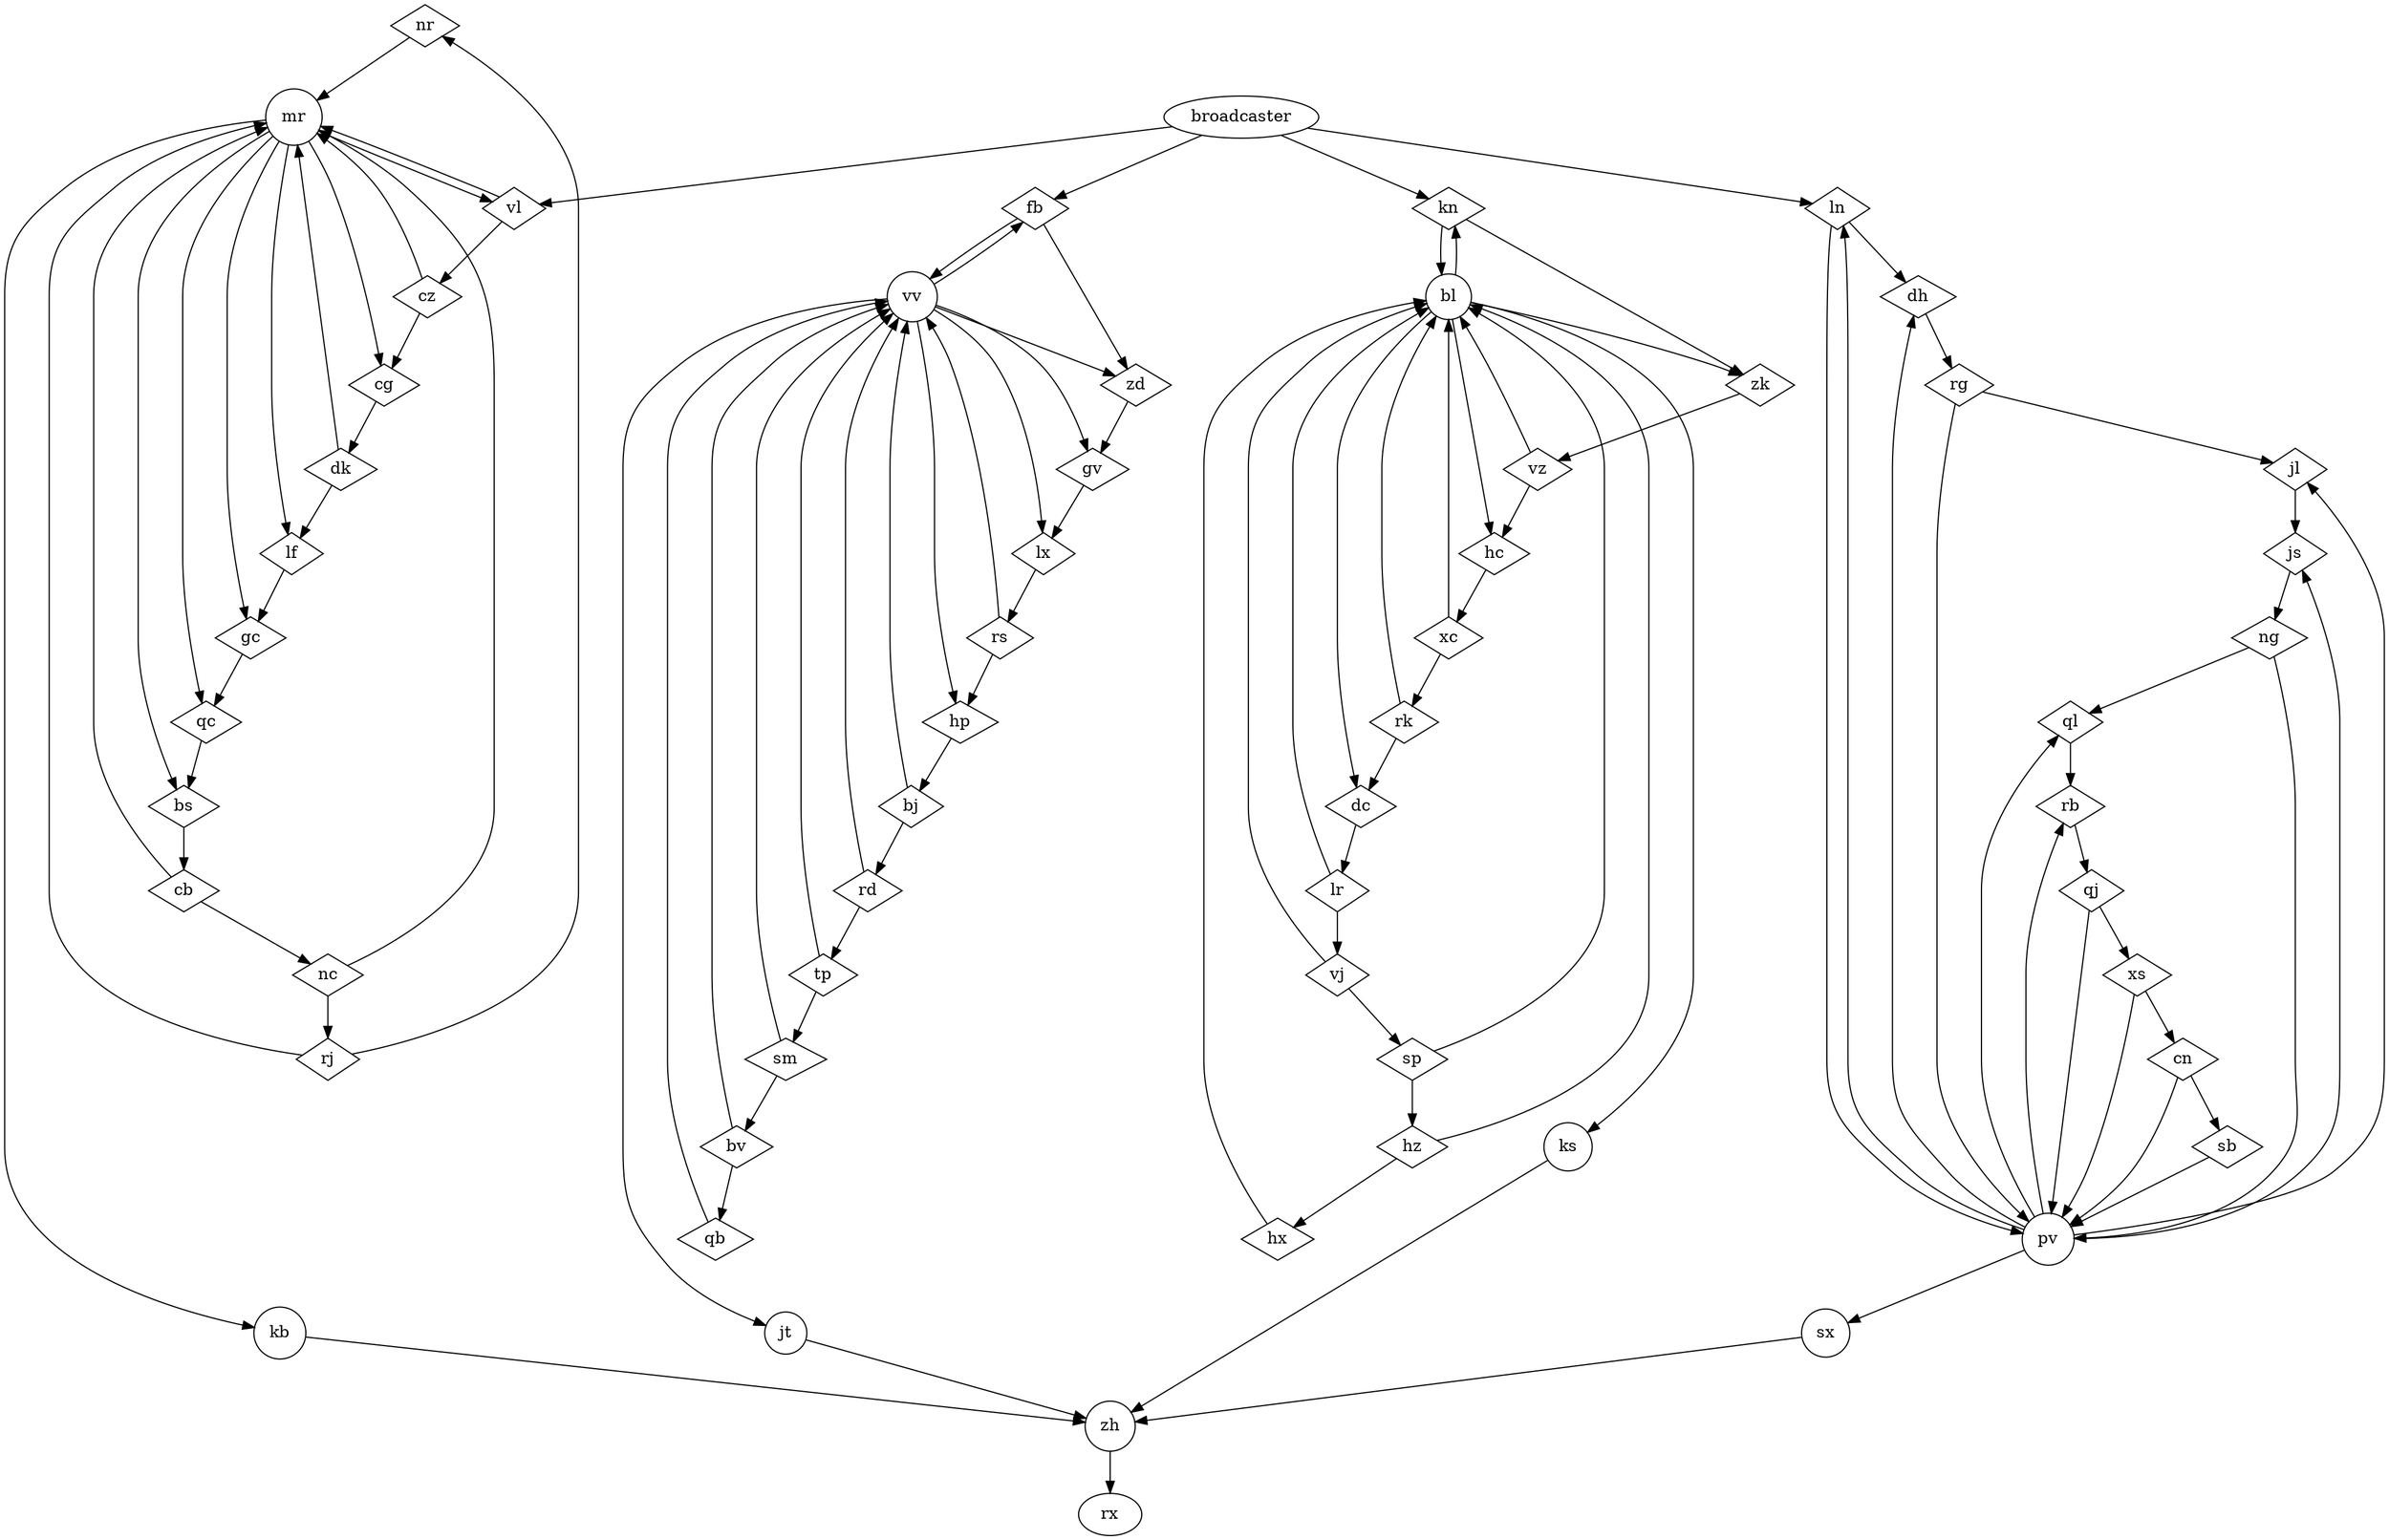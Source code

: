 digraph G {

  nr [shape=diamond]
  sx [shape=circle]
  rk [shape=diamond]
  lx [shape=diamond]
  hx [shape=diamond]
  hp [shape=diamond]
  dk [shape=diamond]
  hc [shape=diamond]
  bj [shape=diamond]
  jt [shape=circle]
  bl [shape=circle]
  zh [shape=circle]
  sp [shape=diamond]
  rd [shape=diamond]
  cg [shape=diamond]
  rg [shape=diamond]
  jl [shape=diamond]
  fb [shape=diamond]
  gv [shape=diamond]
  lr [shape=diamond]
  vz [shape=diamond]
  kn [shape=diamond]
  rj [shape=diamond]
  cn [shape=diamond]
  rs [shape=diamond]
  mr [shape=circle]
  rb [shape=diamond]
  sm [shape=diamond]
  dh [shape=diamond]
  zk [shape=diamond]
  qj [shape=diamond]
  ng [shape=diamond]
  vj [shape=diamond]
  kb [shape=circle]
  sb [shape=diamond]
  vl [shape=diamond]
  dc [shape=diamond]
  xc [shape=diamond]
  cz [shape=diamond]
  hz [shape=diamond]
  xs [shape=diamond]
  js [shape=diamond]
  cb [shape=diamond]
  qb [shape=diamond]
  gc [shape=diamond]
  bv [shape=diamond]
  bs [shape=diamond]
  lf [shape=diamond]
  nc [shape=diamond]
  ln [shape=diamond]
  qc [shape=diamond]
  vv [shape=circle]
  ks [shape=circle]
  ql [shape=diamond]
  tp [shape=diamond]
  pv [shape=circle]
  zd [shape=diamond]


  nr -> mr;
  sx -> zh;
  rk -> dc, bl;
  lx -> rs;
  hx -> bl;
  hp -> bj;
  dk -> mr, lf;
  hc -> xc;
  bj -> vv, rd;
  jt -> zh;
  bl -> ks, kn, dc, hc, zk;
  zh -> rx;
  sp -> hz, bl;
  rd -> vv, tp;
  cg -> dk;
  rg -> jl, pv;
  jl -> js;
  fb -> vv, zd;
  gv -> lx;
  lr -> vj, bl;
  vz -> hc, bl;
  kn -> bl, zk;
  rj -> mr, nr;
  cn -> pv, sb;
  rs -> vv, hp;
  mr -> qc, kb, gc, vl, bs, cg, lf;
  rb -> qj;
  sm -> bv, vv;
  dh -> rg;
  zk -> vz;
  qj -> xs, pv;
  ng -> ql, pv;
  vj -> bl, sp;
  kb -> zh;
  sb -> pv;
  vl -> mr, cz;
  dc -> lr;
  xc -> rk, bl;
  cz -> cg, mr;
  hz -> bl, hx;
  xs -> pv, cn;
  js -> ng;
  cb -> mr, nc;
  qb -> vv;
  gc -> qc;
  bv -> qb, vv;
  broadcaster -> kn, fb, ln, vl;
  bs -> cb;
  lf -> gc;
  nc -> mr, rj;
  ln -> pv, dh;
  qc -> bs;
  vv -> zd, jt, fb, hp, gv, lx;
  ks -> zh;
  ql -> rb;
  tp -> sm, vv;
  pv -> sx, dh, jl, ln, js, rb, ql;
  zd -> gv;
}

